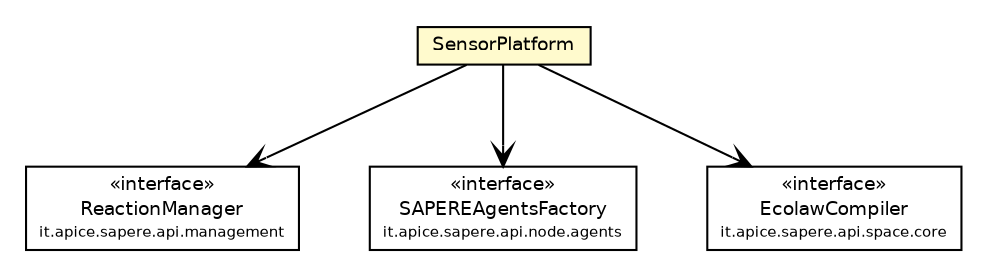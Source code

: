 #!/usr/local/bin/dot
#
# Class diagram 
# Generated by UmlGraph version 4.4 (http://www.spinellis.gr/sw/umlgraph)
#

digraph G {
	edge [fontname="Helvetica",fontsize=10,labelfontname="Helvetica",labelfontsize=10];
	node [fontname="Helvetica",fontsize=10,shape=plaintext];
	// it.apice.sapere.api.management.ReactionManager
	c84089 [label=<<table border="0" cellborder="1" cellspacing="0" cellpadding="2" port="p" href="../../../api/management/ReactionManager.html">
		<tr><td><table border="0" cellspacing="0" cellpadding="1">
			<tr><td> &laquo;interface&raquo; </td></tr>
			<tr><td> ReactionManager </td></tr>
			<tr><td><font point-size="7.0"> it.apice.sapere.api.management </font></td></tr>
		</table></td></tr>
		</table>>, fontname="Helvetica", fontcolor="black", fontsize=9.0];
	// it.apice.sapere.api.node.agents.SAPEREAgentsFactory
	c84093 [label=<<table border="0" cellborder="1" cellspacing="0" cellpadding="2" port="p" href="../../../api/node/agents/SAPEREAgentsFactory.html">
		<tr><td><table border="0" cellspacing="0" cellpadding="1">
			<tr><td> &laquo;interface&raquo; </td></tr>
			<tr><td> SAPEREAgentsFactory </td></tr>
			<tr><td><font point-size="7.0"> it.apice.sapere.api.node.agents </font></td></tr>
		</table></td></tr>
		</table>>, fontname="Helvetica", fontcolor="black", fontsize=9.0];
	// it.apice.sapere.api.space.core.EcolawCompiler
	c84103 [label=<<table border="0" cellborder="1" cellspacing="0" cellpadding="2" port="p" href="../../../api/space/core/EcolawCompiler.html">
		<tr><td><table border="0" cellspacing="0" cellpadding="1">
			<tr><td> &laquo;interface&raquo; </td></tr>
			<tr><td> EcolawCompiler </td></tr>
			<tr><td><font point-size="7.0"> it.apice.sapere.api.space.core </font></td></tr>
		</table></td></tr>
		</table>>, fontname="Helvetica", fontcolor="black", fontsize=9.0];
	// it.apice.sapere.distdemo.sensor.impl.SensorPlatform
	c84256 [label=<<table border="0" cellborder="1" cellspacing="0" cellpadding="2" port="p" bgcolor="lemonChiffon" href="./SensorPlatform.html">
		<tr><td><table border="0" cellspacing="0" cellpadding="1">
			<tr><td> SensorPlatform </td></tr>
		</table></td></tr>
		</table>>, fontname="Helvetica", fontcolor="black", fontsize=9.0];
	// it.apice.sapere.distdemo.sensor.impl.SensorPlatform NAVASSOC it.apice.sapere.api.management.ReactionManager
	c84256:p -> c84089:p [taillabel="", label="", headlabel="", fontname="Helvetica", fontcolor="black", fontsize=10.0, color="black", arrowhead=open];
	// it.apice.sapere.distdemo.sensor.impl.SensorPlatform NAVASSOC it.apice.sapere.api.node.agents.SAPEREAgentsFactory
	c84256:p -> c84093:p [taillabel="", label="", headlabel="", fontname="Helvetica", fontcolor="black", fontsize=10.0, color="black", arrowhead=open];
	// it.apice.sapere.distdemo.sensor.impl.SensorPlatform NAVASSOC it.apice.sapere.api.space.core.EcolawCompiler
	c84256:p -> c84103:p [taillabel="", label="", headlabel="", fontname="Helvetica", fontcolor="black", fontsize=10.0, color="black", arrowhead=open];
}

